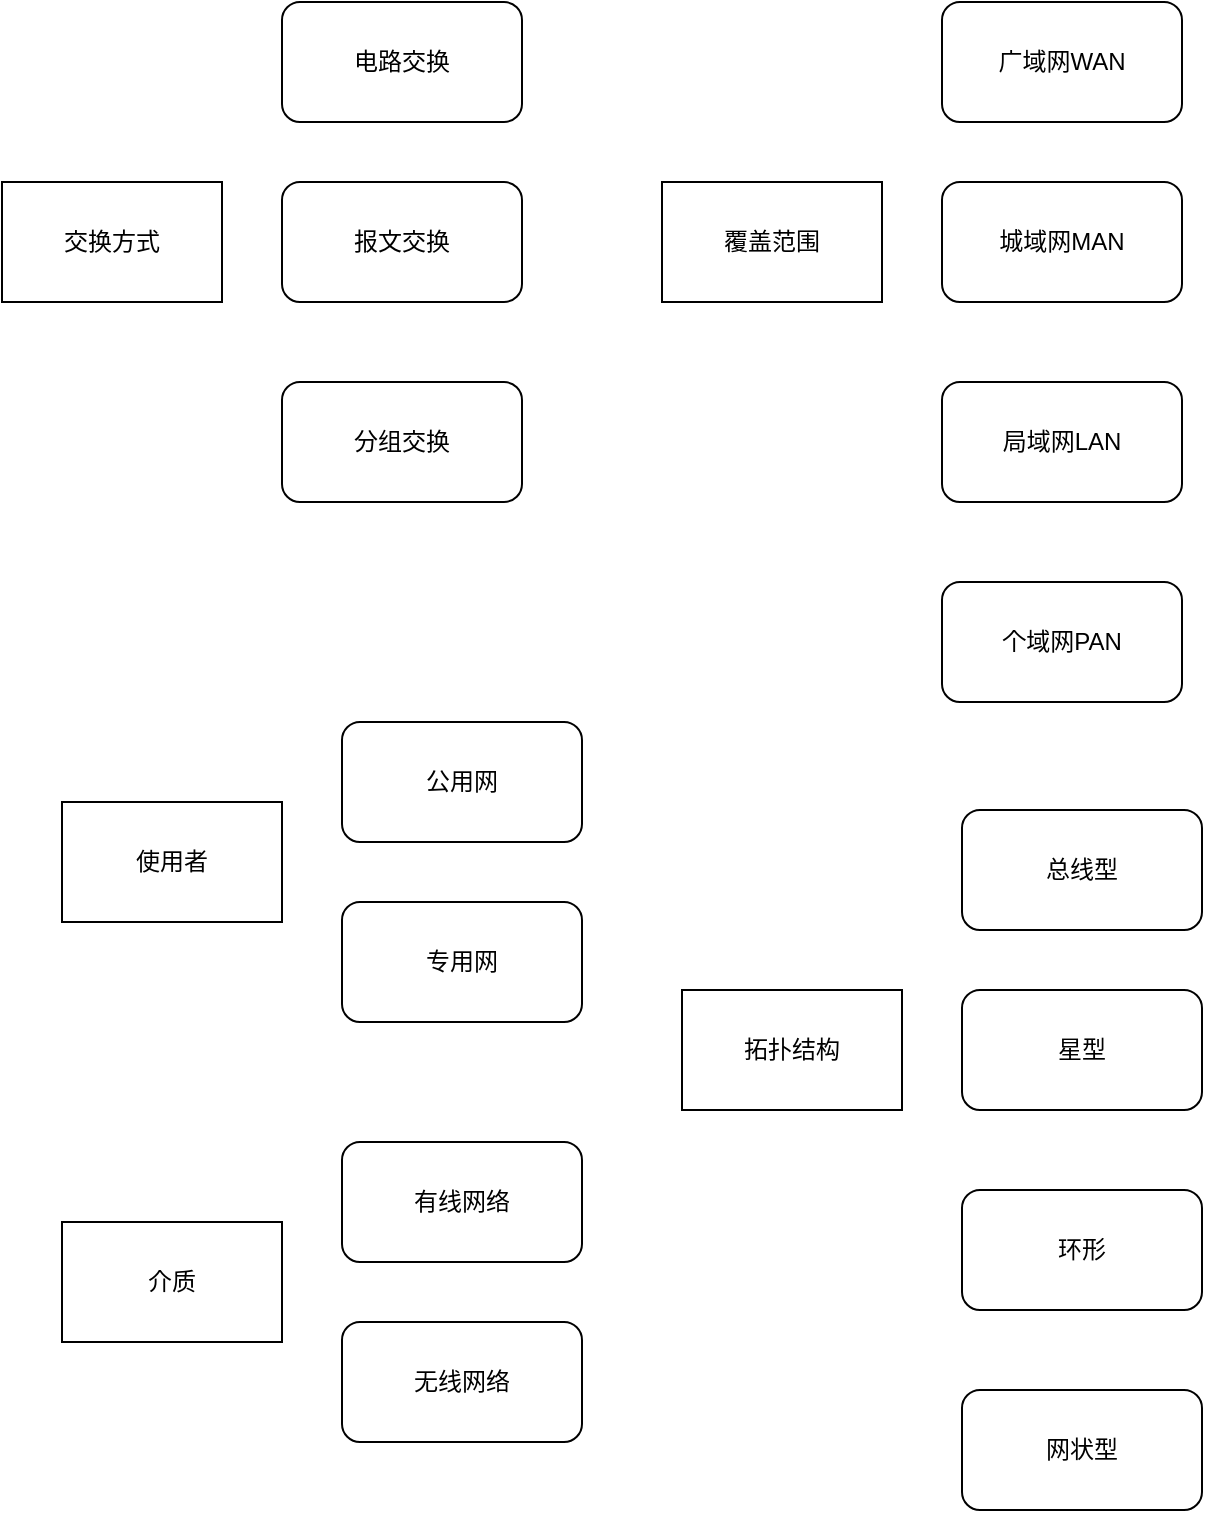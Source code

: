 <mxfile version="13.9.0" type="github" pages="3">
  <diagram id="r8e_z1FbKDkasg80N4DU" name="Page-1">
    <mxGraphModel dx="733" dy="430" grid="1" gridSize="10" guides="1" tooltips="1" connect="1" arrows="1" fold="1" page="1" pageScale="1" pageWidth="1169" pageHeight="827" math="0" shadow="0">
      <root>
        <mxCell id="0" />
        <mxCell id="1" parent="0" />
        <mxCell id="C2x2Sq_Qcwi34DmVUf_H-1" value="交换方式" style="rounded=0;whiteSpace=wrap;html=1;" parent="1" vertex="1">
          <mxGeometry x="30" y="100" width="110" height="60" as="geometry" />
        </mxCell>
        <mxCell id="C2x2Sq_Qcwi34DmVUf_H-4" value="电路交换" style="rounded=1;whiteSpace=wrap;html=1;" parent="1" vertex="1">
          <mxGeometry x="170" y="10" width="120" height="60" as="geometry" />
        </mxCell>
        <mxCell id="C2x2Sq_Qcwi34DmVUf_H-6" value="分组交换" style="rounded=1;whiteSpace=wrap;html=1;" parent="1" vertex="1">
          <mxGeometry x="170" y="200" width="120" height="60" as="geometry" />
        </mxCell>
        <mxCell id="C2x2Sq_Qcwi34DmVUf_H-8" value="报文交换" style="rounded=1;whiteSpace=wrap;html=1;" parent="1" vertex="1">
          <mxGeometry x="170" y="100" width="120" height="60" as="geometry" />
        </mxCell>
        <mxCell id="C2x2Sq_Qcwi34DmVUf_H-11" value="使用者" style="rounded=0;whiteSpace=wrap;html=1;" parent="1" vertex="1">
          <mxGeometry x="60" y="410" width="110" height="60" as="geometry" />
        </mxCell>
        <mxCell id="C2x2Sq_Qcwi34DmVUf_H-12" value="公用网" style="rounded=1;whiteSpace=wrap;html=1;" parent="1" vertex="1">
          <mxGeometry x="200" y="370" width="120" height="60" as="geometry" />
        </mxCell>
        <mxCell id="C2x2Sq_Qcwi34DmVUf_H-13" value="专用网" style="rounded=1;whiteSpace=wrap;html=1;" parent="1" vertex="1">
          <mxGeometry x="200" y="460" width="120" height="60" as="geometry" />
        </mxCell>
        <mxCell id="C2x2Sq_Qcwi34DmVUf_H-14" value="介质" style="rounded=0;whiteSpace=wrap;html=1;" parent="1" vertex="1">
          <mxGeometry x="60" y="620" width="110" height="60" as="geometry" />
        </mxCell>
        <mxCell id="C2x2Sq_Qcwi34DmVUf_H-15" value="有线网络" style="rounded=1;whiteSpace=wrap;html=1;" parent="1" vertex="1">
          <mxGeometry x="200" y="580" width="120" height="60" as="geometry" />
        </mxCell>
        <mxCell id="C2x2Sq_Qcwi34DmVUf_H-16" value="无线网络" style="rounded=1;whiteSpace=wrap;html=1;" parent="1" vertex="1">
          <mxGeometry x="200" y="670" width="120" height="60" as="geometry" />
        </mxCell>
        <mxCell id="C2x2Sq_Qcwi34DmVUf_H-17" value="覆盖范围" style="rounded=0;whiteSpace=wrap;html=1;" parent="1" vertex="1">
          <mxGeometry x="360" y="100" width="110" height="60" as="geometry" />
        </mxCell>
        <mxCell id="C2x2Sq_Qcwi34DmVUf_H-18" value="广域网WAN" style="rounded=1;whiteSpace=wrap;html=1;" parent="1" vertex="1">
          <mxGeometry x="500" y="10" width="120" height="60" as="geometry" />
        </mxCell>
        <mxCell id="C2x2Sq_Qcwi34DmVUf_H-19" value="局域网LAN" style="rounded=1;whiteSpace=wrap;html=1;" parent="1" vertex="1">
          <mxGeometry x="500" y="200" width="120" height="60" as="geometry" />
        </mxCell>
        <mxCell id="C2x2Sq_Qcwi34DmVUf_H-20" value="城域网MAN" style="rounded=1;whiteSpace=wrap;html=1;" parent="1" vertex="1">
          <mxGeometry x="500" y="100" width="120" height="60" as="geometry" />
        </mxCell>
        <mxCell id="C2x2Sq_Qcwi34DmVUf_H-25" value="个域网PAN" style="rounded=1;whiteSpace=wrap;html=1;" parent="1" vertex="1">
          <mxGeometry x="500" y="300" width="120" height="60" as="geometry" />
        </mxCell>
        <mxCell id="C2x2Sq_Qcwi34DmVUf_H-26" value="拓扑结构" style="rounded=0;whiteSpace=wrap;html=1;" parent="1" vertex="1">
          <mxGeometry x="370" y="504" width="110" height="60" as="geometry" />
        </mxCell>
        <mxCell id="C2x2Sq_Qcwi34DmVUf_H-27" value="总线型" style="rounded=1;whiteSpace=wrap;html=1;" parent="1" vertex="1">
          <mxGeometry x="510" y="414" width="120" height="60" as="geometry" />
        </mxCell>
        <mxCell id="C2x2Sq_Qcwi34DmVUf_H-28" value="环形" style="rounded=1;whiteSpace=wrap;html=1;" parent="1" vertex="1">
          <mxGeometry x="510" y="604" width="120" height="60" as="geometry" />
        </mxCell>
        <mxCell id="C2x2Sq_Qcwi34DmVUf_H-29" value="星型" style="rounded=1;whiteSpace=wrap;html=1;" parent="1" vertex="1">
          <mxGeometry x="510" y="504" width="120" height="60" as="geometry" />
        </mxCell>
        <mxCell id="C2x2Sq_Qcwi34DmVUf_H-30" value="网状型" style="rounded=1;whiteSpace=wrap;html=1;" parent="1" vertex="1">
          <mxGeometry x="510" y="704" width="120" height="60" as="geometry" />
        </mxCell>
      </root>
    </mxGraphModel>
  </diagram>
  <diagram id="8Dqx1fesJH5tM-v8tVQJ" name="Page-2">
    <mxGraphModel dx="733" dy="430" grid="1" gridSize="10" guides="1" tooltips="1" connect="1" arrows="1" fold="1" page="1" pageScale="1" pageWidth="1169" pageHeight="827" math="0" shadow="0">
      <root>
        <mxCell id="i29UJ0QWBRpgawH6f_eN-0" />
        <mxCell id="i29UJ0QWBRpgawH6f_eN-1" parent="i29UJ0QWBRpgawH6f_eN-0" />
        <mxCell id="i29UJ0QWBRpgawH6f_eN-2" value="速率" style="rounded=0;whiteSpace=wrap;html=1;" parent="i29UJ0QWBRpgawH6f_eN-1" vertex="1">
          <mxGeometry x="110" y="90" width="120" height="60" as="geometry" />
        </mxCell>
        <mxCell id="i29UJ0QWBRpgawH6f_eN-3" value="带宽" style="rounded=0;whiteSpace=wrap;html=1;" parent="i29UJ0QWBRpgawH6f_eN-1" vertex="1">
          <mxGeometry x="110" y="180" width="120" height="60" as="geometry" />
        </mxCell>
        <mxCell id="i29UJ0QWBRpgawH6f_eN-4" value="吞吐量" style="rounded=0;whiteSpace=wrap;html=1;" parent="i29UJ0QWBRpgawH6f_eN-1" vertex="1">
          <mxGeometry x="110" y="280" width="120" height="60" as="geometry" />
        </mxCell>
        <mxCell id="i29UJ0QWBRpgawH6f_eN-5" value="时延" style="rounded=0;whiteSpace=wrap;html=1;" parent="i29UJ0QWBRpgawH6f_eN-1" vertex="1">
          <mxGeometry x="120" y="360" width="120" height="60" as="geometry" />
        </mxCell>
        <mxCell id="i29UJ0QWBRpgawH6f_eN-6" value="时延带宽积" style="rounded=0;whiteSpace=wrap;html=1;" parent="i29UJ0QWBRpgawH6f_eN-1" vertex="1">
          <mxGeometry x="110" y="460" width="120" height="60" as="geometry" />
        </mxCell>
        <mxCell id="i29UJ0QWBRpgawH6f_eN-7" value="往返时间" style="rounded=0;whiteSpace=wrap;html=1;" parent="i29UJ0QWBRpgawH6f_eN-1" vertex="1">
          <mxGeometry x="110" y="540" width="120" height="60" as="geometry" />
        </mxCell>
        <mxCell id="i29UJ0QWBRpgawH6f_eN-8" value="利用率" style="rounded=0;whiteSpace=wrap;html=1;" parent="i29UJ0QWBRpgawH6f_eN-1" vertex="1">
          <mxGeometry x="110" y="620" width="120" height="60" as="geometry" />
        </mxCell>
        <mxCell id="i29UJ0QWBRpgawH6f_eN-9" value="丢包率" style="rounded=0;whiteSpace=wrap;html=1;" parent="i29UJ0QWBRpgawH6f_eN-1" vertex="1">
          <mxGeometry x="110" y="720" width="120" height="60" as="geometry" />
        </mxCell>
      </root>
    </mxGraphModel>
  </diagram>
  <diagram id="Mnr9zTh-fBTOu2GaXtz-" name="Page-3">
    <mxGraphModel dx="1980" dy="1420" grid="1" gridSize="10" guides="1" tooltips="1" connect="1" arrows="1" fold="1" page="1" pageScale="1" pageWidth="1169" pageHeight="827" math="0" shadow="0">
      <root>
        <mxCell id="zZj2jakt_oPW3JQYl4ay-0" />
        <mxCell id="zZj2jakt_oPW3JQYl4ay-1" parent="zZj2jakt_oPW3JQYl4ay-0" />
        <mxCell id="EYEICa7G4OvlLp90Xu0k-18" style="edgeStyle=orthogonalEdgeStyle;rounded=0;orthogonalLoop=1;jettySize=auto;html=1;exitX=0.5;exitY=1;exitDx=0;exitDy=0;" edge="1" parent="zZj2jakt_oPW3JQYl4ay-1" source="EYEICa7G4OvlLp90Xu0k-0" target="EYEICa7G4OvlLp90Xu0k-3">
          <mxGeometry relative="1" as="geometry" />
        </mxCell>
        <mxCell id="EYEICa7G4OvlLp90Xu0k-27" style="edgeStyle=orthogonalEdgeStyle;rounded=0;orthogonalLoop=1;jettySize=auto;html=1;entryX=0.5;entryY=1;entryDx=0;entryDy=0;" edge="1" parent="zZj2jakt_oPW3JQYl4ay-1" source="EYEICa7G4OvlLp90Xu0k-0" target="EYEICa7G4OvlLp90Xu0k-2">
          <mxGeometry relative="1" as="geometry" />
        </mxCell>
        <mxCell id="EYEICa7G4OvlLp90Xu0k-0" value="介质" style="whiteSpace=wrap;html=1;" vertex="1" parent="zZj2jakt_oPW3JQYl4ay-1">
          <mxGeometry x="20" y="240" width="120" height="60" as="geometry" />
        </mxCell>
        <mxCell id="EYEICa7G4OvlLp90Xu0k-23" style="edgeStyle=orthogonalEdgeStyle;rounded=0;orthogonalLoop=1;jettySize=auto;html=1;entryX=0;entryY=0.5;entryDx=0;entryDy=0;" edge="1" parent="zZj2jakt_oPW3JQYl4ay-1" source="EYEICa7G4OvlLp90Xu0k-2" target="EYEICa7G4OvlLp90Xu0k-4">
          <mxGeometry relative="1" as="geometry" />
        </mxCell>
        <mxCell id="EYEICa7G4OvlLp90Xu0k-24" style="edgeStyle=orthogonalEdgeStyle;rounded=0;orthogonalLoop=1;jettySize=auto;html=1;entryX=0;entryY=0.5;entryDx=0;entryDy=0;" edge="1" parent="zZj2jakt_oPW3JQYl4ay-1" source="EYEICa7G4OvlLp90Xu0k-2" target="EYEICa7G4OvlLp90Xu0k-6">
          <mxGeometry relative="1" as="geometry" />
        </mxCell>
        <mxCell id="EYEICa7G4OvlLp90Xu0k-25" style="edgeStyle=orthogonalEdgeStyle;rounded=0;orthogonalLoop=1;jettySize=auto;html=1;entryX=0;entryY=0.5;entryDx=0;entryDy=0;" edge="1" parent="zZj2jakt_oPW3JQYl4ay-1" source="EYEICa7G4OvlLp90Xu0k-2" target="EYEICa7G4OvlLp90Xu0k-8">
          <mxGeometry relative="1" as="geometry" />
        </mxCell>
        <mxCell id="EYEICa7G4OvlLp90Xu0k-26" style="edgeStyle=orthogonalEdgeStyle;rounded=0;orthogonalLoop=1;jettySize=auto;html=1;entryX=0;entryY=0.5;entryDx=0;entryDy=0;" edge="1" parent="zZj2jakt_oPW3JQYl4ay-1" source="EYEICa7G4OvlLp90Xu0k-2" target="EYEICa7G4OvlLp90Xu0k-7">
          <mxGeometry relative="1" as="geometry" />
        </mxCell>
        <mxCell id="EYEICa7G4OvlLp90Xu0k-2" value="有线" style="shape=parallelogram;perimeter=parallelogramPerimeter;whiteSpace=wrap;html=1;fixedSize=1;" vertex="1" parent="zZj2jakt_oPW3JQYl4ay-1">
          <mxGeometry x="90" y="130" width="120" height="60" as="geometry" />
        </mxCell>
        <mxCell id="EYEICa7G4OvlLp90Xu0k-3" value="无线" style="shape=parallelogram;perimeter=parallelogramPerimeter;whiteSpace=wrap;html=1;fixedSize=1;" vertex="1" parent="zZj2jakt_oPW3JQYl4ay-1">
          <mxGeometry x="290" y="380" width="120" height="60" as="geometry" />
        </mxCell>
        <mxCell id="EYEICa7G4OvlLp90Xu0k-12" value="" style="edgeStyle=orthogonalEdgeStyle;rounded=0;orthogonalLoop=1;jettySize=auto;html=1;" edge="1" parent="zZj2jakt_oPW3JQYl4ay-1" source="EYEICa7G4OvlLp90Xu0k-4" target="EYEICa7G4OvlLp90Xu0k-11">
          <mxGeometry relative="1" as="geometry" />
        </mxCell>
        <mxCell id="EYEICa7G4OvlLp90Xu0k-16" style="edgeStyle=orthogonalEdgeStyle;rounded=0;orthogonalLoop=1;jettySize=auto;html=1;exitX=1;exitY=0.5;exitDx=0;exitDy=0;entryX=0;entryY=0.5;entryDx=0;entryDy=0;" edge="1" parent="zZj2jakt_oPW3JQYl4ay-1" source="EYEICa7G4OvlLp90Xu0k-4" target="EYEICa7G4OvlLp90Xu0k-15">
          <mxGeometry relative="1" as="geometry" />
        </mxCell>
        <mxCell id="EYEICa7G4OvlLp90Xu0k-4" value="光纤" style="ellipse;whiteSpace=wrap;html=1;" vertex="1" parent="zZj2jakt_oPW3JQYl4ay-1">
          <mxGeometry x="310" y="100" width="120" height="80" as="geometry" />
        </mxCell>
        <mxCell id="EYEICa7G4OvlLp90Xu0k-6" value="双绞线" style="ellipse;whiteSpace=wrap;html=1;" vertex="1" parent="zZj2jakt_oPW3JQYl4ay-1">
          <mxGeometry x="310" y="180" width="120" height="80" as="geometry" />
        </mxCell>
        <mxCell id="EYEICa7G4OvlLp90Xu0k-7" value="电力线" style="ellipse;whiteSpace=wrap;html=1;" vertex="1" parent="zZj2jakt_oPW3JQYl4ay-1">
          <mxGeometry x="320" y="-10" width="120" height="80" as="geometry" />
        </mxCell>
        <mxCell id="EYEICa7G4OvlLp90Xu0k-8" value="同轴电缆" style="ellipse;whiteSpace=wrap;html=1;" vertex="1" parent="zZj2jakt_oPW3JQYl4ay-1">
          <mxGeometry x="320" y="260" width="120" height="80" as="geometry" />
        </mxCell>
        <mxCell id="EYEICa7G4OvlLp90Xu0k-11" value="单模光纤:没有色散问题,可远距离" style="rhombus;whiteSpace=wrap;html=1;" vertex="1" parent="zZj2jakt_oPW3JQYl4ay-1">
          <mxGeometry x="530" y="100" width="80" height="80" as="geometry" />
        </mxCell>
        <mxCell id="EYEICa7G4OvlLp90Xu0k-15" value="多模光纤:有色散问题,短远距离" style="rhombus;whiteSpace=wrap;html=1;" vertex="1" parent="zZj2jakt_oPW3JQYl4ay-1">
          <mxGeometry x="530" y="180" width="80" height="80" as="geometry" />
        </mxCell>
        <mxCell id="EYEICa7G4OvlLp90Xu0k-31" style="edgeStyle=orthogonalEdgeStyle;rounded=0;orthogonalLoop=1;jettySize=auto;html=1;entryX=0.5;entryY=1;entryDx=0;entryDy=0;" edge="1" parent="zZj2jakt_oPW3JQYl4ay-1" source="EYEICa7G4OvlLp90Xu0k-28" target="EYEICa7G4OvlLp90Xu0k-30">
          <mxGeometry relative="1" as="geometry" />
        </mxCell>
        <mxCell id="EYEICa7G4OvlLp90Xu0k-33" style="edgeStyle=orthogonalEdgeStyle;rounded=0;orthogonalLoop=1;jettySize=auto;html=1;entryX=0.5;entryY=1;entryDx=0;entryDy=0;" edge="1" parent="zZj2jakt_oPW3JQYl4ay-1" source="EYEICa7G4OvlLp90Xu0k-28" target="EYEICa7G4OvlLp90Xu0k-32">
          <mxGeometry relative="1" as="geometry">
            <mxPoint x="360" y="550" as="targetPoint" />
          </mxGeometry>
        </mxCell>
        <mxCell id="EYEICa7G4OvlLp90Xu0k-36" style="edgeStyle=orthogonalEdgeStyle;rounded=0;orthogonalLoop=1;jettySize=auto;html=1;entryX=0.5;entryY=0;entryDx=0;entryDy=0;" edge="1" parent="zZj2jakt_oPW3JQYl4ay-1" source="EYEICa7G4OvlLp90Xu0k-28" target="EYEICa7G4OvlLp90Xu0k-34">
          <mxGeometry relative="1" as="geometry" />
        </mxCell>
        <mxCell id="EYEICa7G4OvlLp90Xu0k-37" style="edgeStyle=orthogonalEdgeStyle;rounded=0;orthogonalLoop=1;jettySize=auto;html=1;entryX=0.5;entryY=0;entryDx=0;entryDy=0;" edge="1" parent="zZj2jakt_oPW3JQYl4ay-1" source="EYEICa7G4OvlLp90Xu0k-28" target="EYEICa7G4OvlLp90Xu0k-35">
          <mxGeometry relative="1" as="geometry" />
        </mxCell>
        <mxCell id="EYEICa7G4OvlLp90Xu0k-45" value="" style="edgeStyle=orthogonalEdgeStyle;rounded=0;orthogonalLoop=1;jettySize=auto;html=1;" edge="1" parent="zZj2jakt_oPW3JQYl4ay-1" source="EYEICa7G4OvlLp90Xu0k-28" target="EYEICa7G4OvlLp90Xu0k-44">
          <mxGeometry relative="1" as="geometry" />
        </mxCell>
        <mxCell id="EYEICa7G4OvlLp90Xu0k-48" style="edgeStyle=orthogonalEdgeStyle;rounded=0;orthogonalLoop=1;jettySize=auto;html=1;" edge="1" parent="zZj2jakt_oPW3JQYl4ay-1" source="EYEICa7G4OvlLp90Xu0k-28" target="EYEICa7G4OvlLp90Xu0k-46">
          <mxGeometry relative="1" as="geometry" />
        </mxCell>
        <mxCell id="EYEICa7G4OvlLp90Xu0k-49" style="edgeStyle=orthogonalEdgeStyle;rounded=0;orthogonalLoop=1;jettySize=auto;html=1;entryX=0.5;entryY=1;entryDx=0;entryDy=0;" edge="1" parent="zZj2jakt_oPW3JQYl4ay-1" source="EYEICa7G4OvlLp90Xu0k-28" target="EYEICa7G4OvlLp90Xu0k-47">
          <mxGeometry relative="1" as="geometry" />
        </mxCell>
        <mxCell id="EYEICa7G4OvlLp90Xu0k-28" value="传输方式" style="whiteSpace=wrap;html=1;" vertex="1" parent="zZj2jakt_oPW3JQYl4ay-1">
          <mxGeometry x="-30" y="610" width="120" height="60" as="geometry" />
        </mxCell>
        <mxCell id="EYEICa7G4OvlLp90Xu0k-30" value="串行传输" style="shape=parallelogram;perimeter=parallelogramPerimeter;whiteSpace=wrap;html=1;fixedSize=1;" vertex="1" parent="zZj2jakt_oPW3JQYl4ay-1">
          <mxGeometry x="190" y="470" width="120" height="60" as="geometry" />
        </mxCell>
        <mxCell id="EYEICa7G4OvlLp90Xu0k-32" value="并行传输" style="shape=parallelogram;perimeter=parallelogramPerimeter;whiteSpace=wrap;html=1;fixedSize=1;" vertex="1" parent="zZj2jakt_oPW3JQYl4ay-1">
          <mxGeometry x="320" y="560" width="120" height="60" as="geometry" />
        </mxCell>
        <mxCell id="EYEICa7G4OvlLp90Xu0k-39" value="" style="edgeStyle=orthogonalEdgeStyle;rounded=0;orthogonalLoop=1;jettySize=auto;html=1;" edge="1" parent="zZj2jakt_oPW3JQYl4ay-1" source="EYEICa7G4OvlLp90Xu0k-34" target="EYEICa7G4OvlLp90Xu0k-38">
          <mxGeometry relative="1" as="geometry" />
        </mxCell>
        <mxCell id="EYEICa7G4OvlLp90Xu0k-42" style="edgeStyle=orthogonalEdgeStyle;rounded=0;orthogonalLoop=1;jettySize=auto;html=1;" edge="1" parent="zZj2jakt_oPW3JQYl4ay-1" source="EYEICa7G4OvlLp90Xu0k-34" target="EYEICa7G4OvlLp90Xu0k-41">
          <mxGeometry relative="1" as="geometry" />
        </mxCell>
        <mxCell id="EYEICa7G4OvlLp90Xu0k-34" value="同步传输" style="shape=parallelogram;perimeter=parallelogramPerimeter;whiteSpace=wrap;html=1;fixedSize=1;" vertex="1" parent="zZj2jakt_oPW3JQYl4ay-1">
          <mxGeometry x="-120" y="700" width="120" height="60" as="geometry" />
        </mxCell>
        <mxCell id="EYEICa7G4OvlLp90Xu0k-35" value="异步传输" style="shape=parallelogram;perimeter=parallelogramPerimeter;whiteSpace=wrap;html=1;fixedSize=1;" vertex="1" parent="zZj2jakt_oPW3JQYl4ay-1">
          <mxGeometry x="60" y="700" width="120" height="60" as="geometry" />
        </mxCell>
        <mxCell id="EYEICa7G4OvlLp90Xu0k-38" value="外同步(加一根时钟线)" style="rhombus;whiteSpace=wrap;html=1;" vertex="1" parent="zZj2jakt_oPW3JQYl4ay-1">
          <mxGeometry x="-110" y="820" width="80" height="80" as="geometry" />
        </mxCell>
        <mxCell id="EYEICa7G4OvlLp90Xu0k-41" value="内同步(曼彻斯特编码)" style="rhombus;whiteSpace=wrap;html=1;" vertex="1" parent="zZj2jakt_oPW3JQYl4ay-1">
          <mxGeometry x="-30" y="850" width="80" height="80" as="geometry" />
        </mxCell>
        <mxCell id="EYEICa7G4OvlLp90Xu0k-44" value="单工:收音机" style="shape=parallelogram;perimeter=parallelogramPerimeter;whiteSpace=wrap;html=1;fixedSize=1;" vertex="1" parent="zZj2jakt_oPW3JQYl4ay-1">
          <mxGeometry x="20" y="480" width="120" height="60" as="geometry" />
        </mxCell>
        <mxCell id="EYEICa7G4OvlLp90Xu0k-46" value="半双工:对讲机" style="shape=parallelogram;perimeter=parallelogramPerimeter;whiteSpace=wrap;html=1;fixedSize=1;" vertex="1" parent="zZj2jakt_oPW3JQYl4ay-1">
          <mxGeometry x="-120" y="460" width="120" height="60" as="geometry" />
        </mxCell>
        <mxCell id="EYEICa7G4OvlLp90Xu0k-47" value="全双工:手机" style="shape=parallelogram;perimeter=parallelogramPerimeter;whiteSpace=wrap;html=1;fixedSize=1;" vertex="1" parent="zZj2jakt_oPW3JQYl4ay-1">
          <mxGeometry x="-240" y="460" width="120" height="60" as="geometry" />
        </mxCell>
      </root>
    </mxGraphModel>
  </diagram>
</mxfile>
